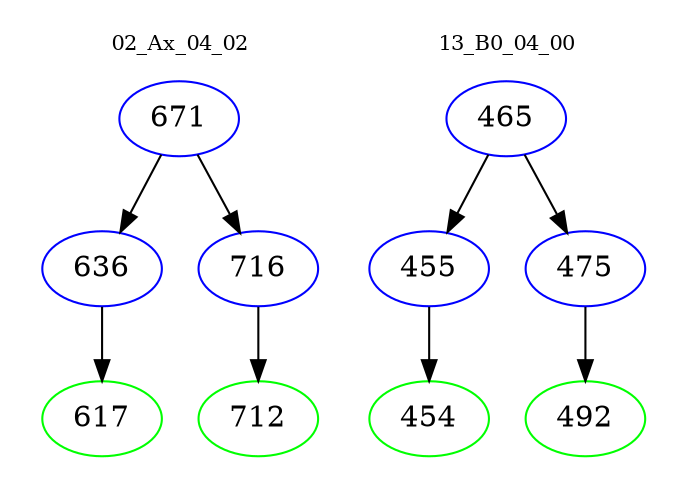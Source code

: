 digraph{
subgraph cluster_0 {
color = white
label = "02_Ax_04_02";
fontsize=10;
T0_671 [label="671", color="blue"]
T0_671 -> T0_636 [color="black"]
T0_636 [label="636", color="blue"]
T0_636 -> T0_617 [color="black"]
T0_617 [label="617", color="green"]
T0_671 -> T0_716 [color="black"]
T0_716 [label="716", color="blue"]
T0_716 -> T0_712 [color="black"]
T0_712 [label="712", color="green"]
}
subgraph cluster_1 {
color = white
label = "13_B0_04_00";
fontsize=10;
T1_465 [label="465", color="blue"]
T1_465 -> T1_455 [color="black"]
T1_455 [label="455", color="blue"]
T1_455 -> T1_454 [color="black"]
T1_454 [label="454", color="green"]
T1_465 -> T1_475 [color="black"]
T1_475 [label="475", color="blue"]
T1_475 -> T1_492 [color="black"]
T1_492 [label="492", color="green"]
}
}
